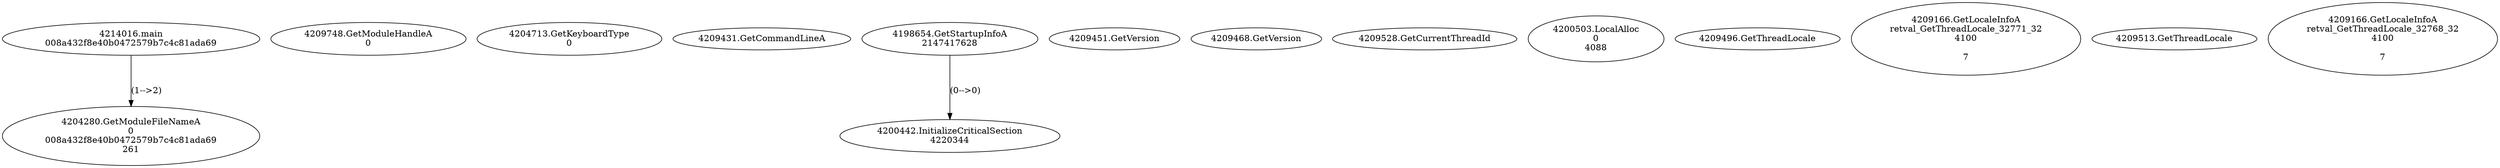 // Global SCDG with merge call
digraph {
	0 [label="4214016.main
008a432f8e40b0472579b7c4c81ada69"]
	1 [label="4209748.GetModuleHandleA
0"]
	2 [label="4204713.GetKeyboardType
0"]
	3 [label="4209431.GetCommandLineA
"]
	4 [label="4198654.GetStartupInfoA
2147417628"]
	5 [label="4209451.GetVersion
"]
	6 [label="4209468.GetVersion
"]
	7 [label="4209528.GetCurrentThreadId
"]
	8 [label="4204280.GetModuleFileNameA
0
008a432f8e40b0472579b7c4c81ada69
261"]
	0 -> 8 [label="(1-->2)"]
	9 [label="4200442.InitializeCriticalSection
4220344"]
	4 -> 9 [label="(0-->0)"]
	10 [label="4200503.LocalAlloc
0
4088"]
	11 [label="4209496.GetThreadLocale
"]
	12 [label="4209166.GetLocaleInfoA
retval_GetThreadLocale_32771_32
4100

7"]
	13 [label="4209513.GetThreadLocale
"]
	14 [label="4209166.GetLocaleInfoA
retval_GetThreadLocale_32768_32
4100

7"]
}
